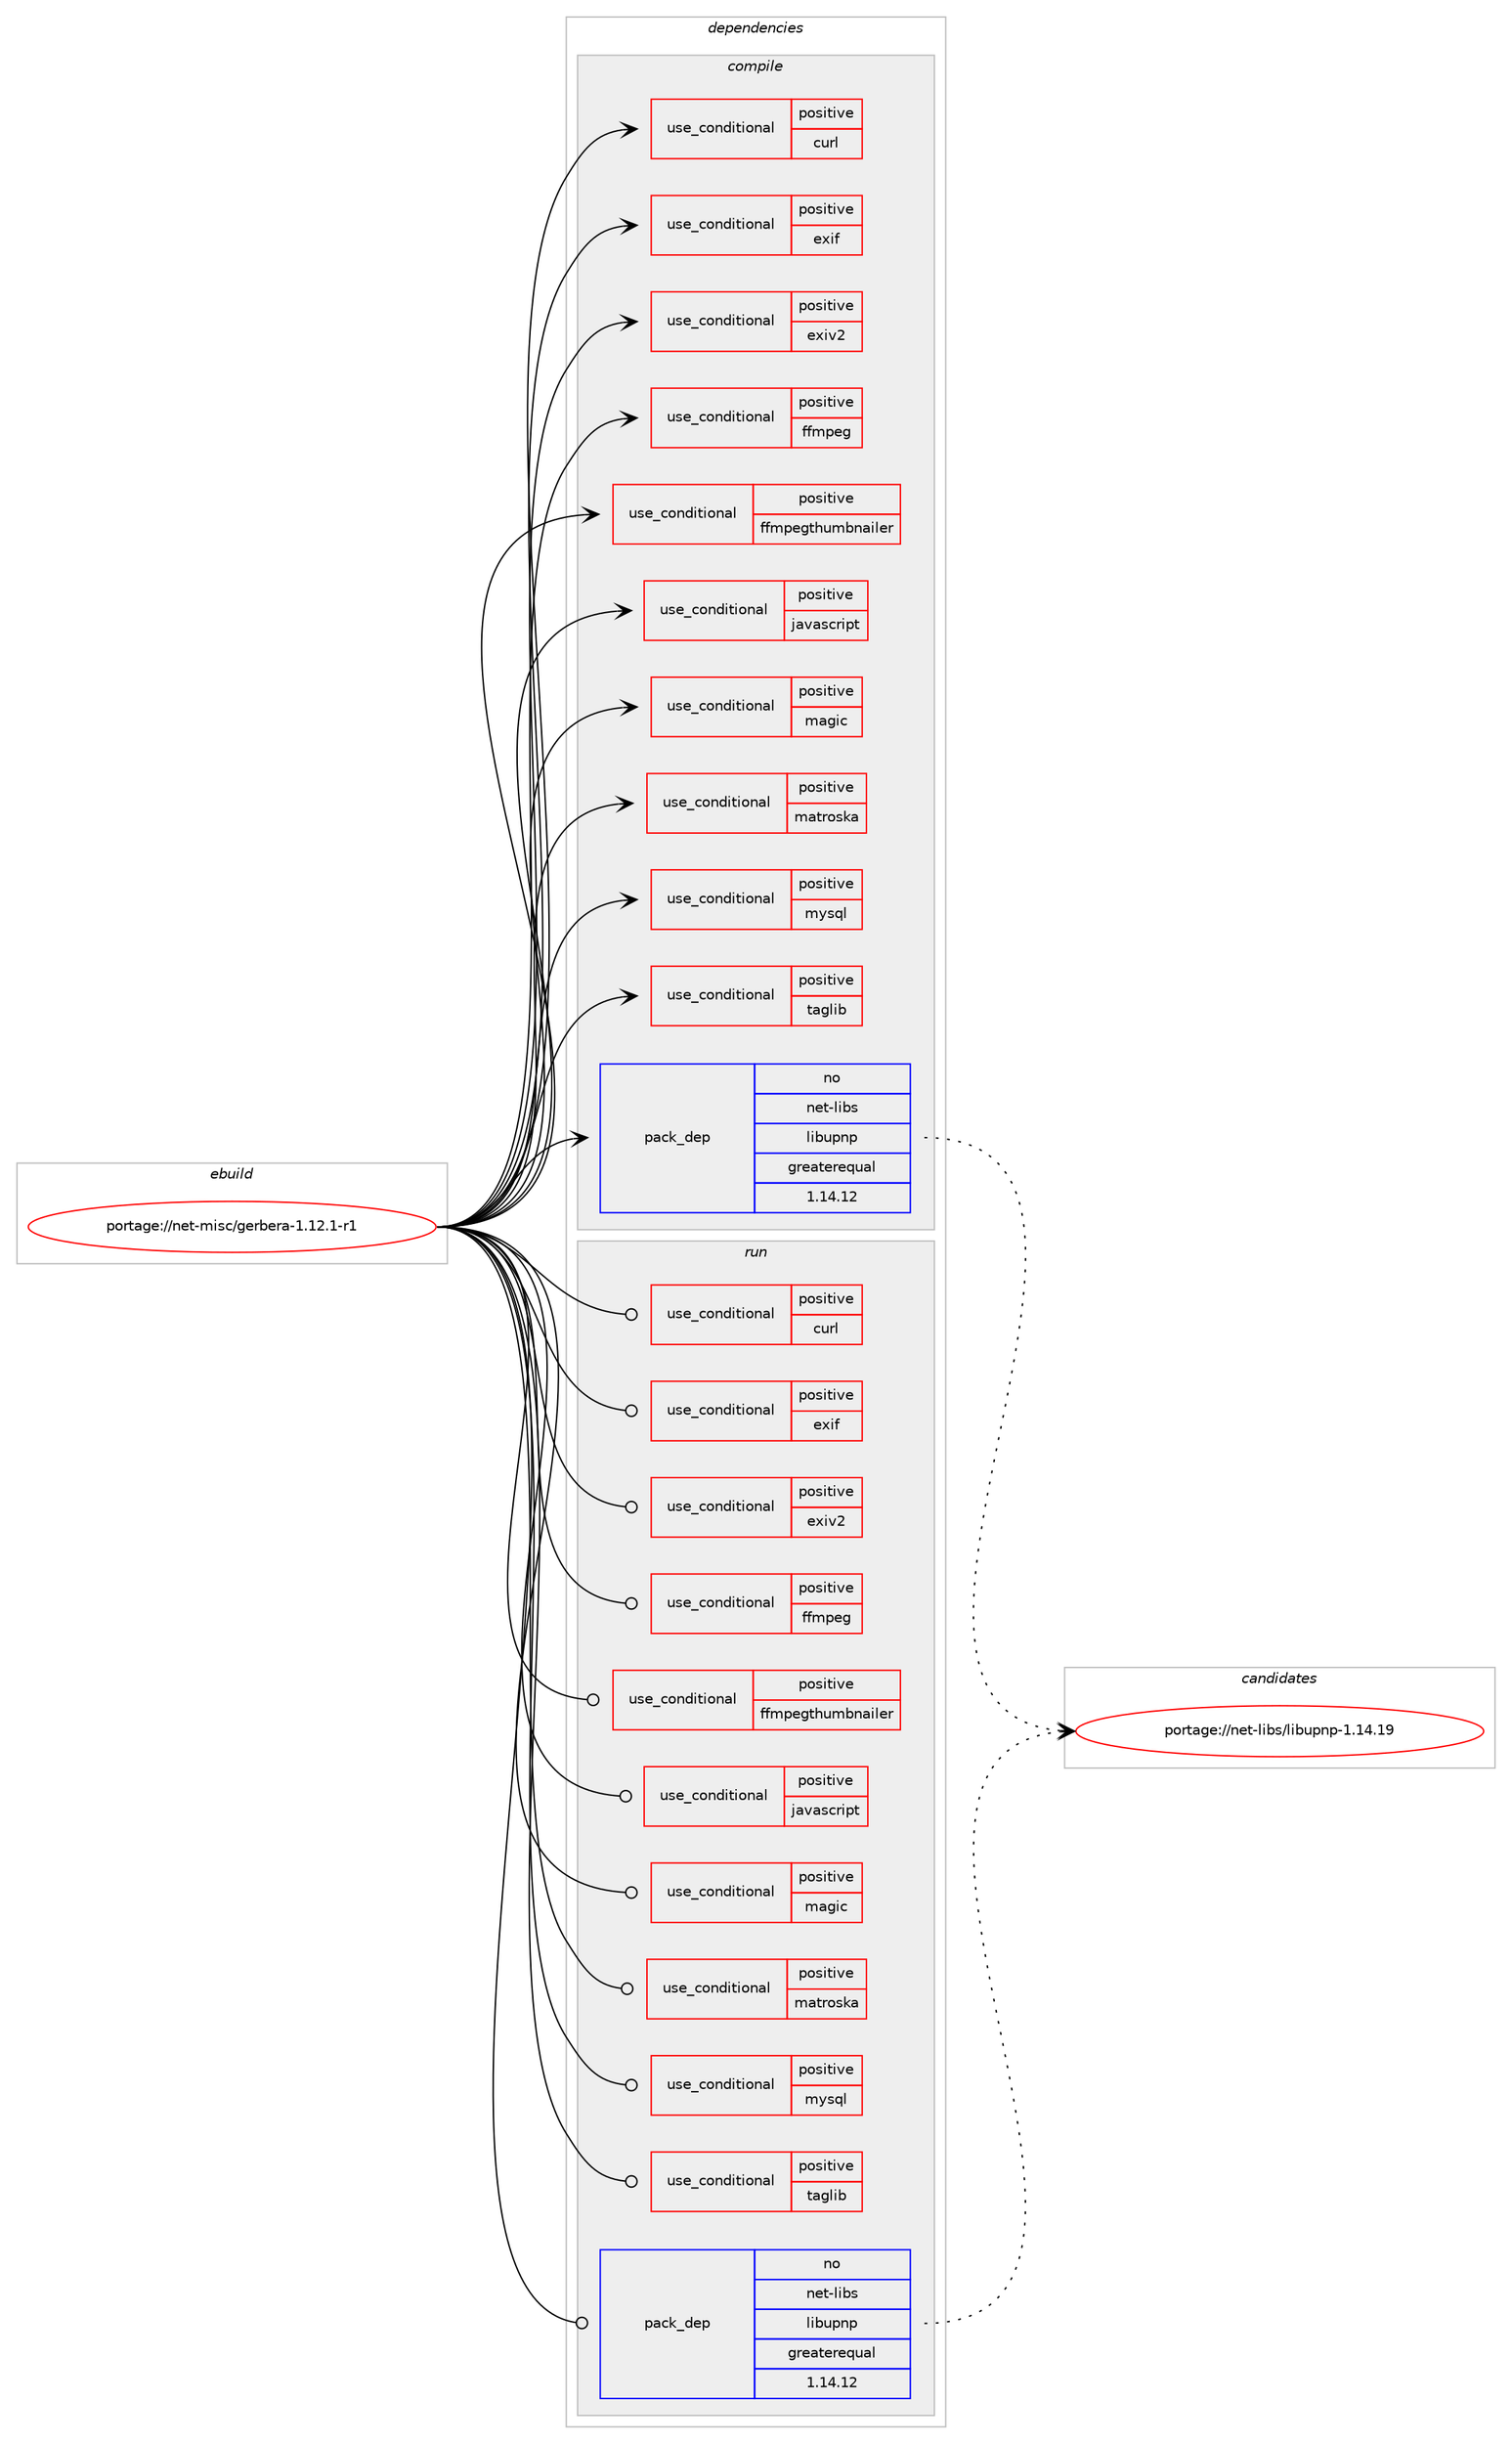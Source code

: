 digraph prolog {

# *************
# Graph options
# *************

newrank=true;
concentrate=true;
compound=true;
graph [rankdir=LR,fontname=Helvetica,fontsize=10,ranksep=1.5];#, ranksep=2.5, nodesep=0.2];
edge  [arrowhead=vee];
node  [fontname=Helvetica,fontsize=10];

# **********
# The ebuild
# **********

subgraph cluster_leftcol {
color=gray;
rank=same;
label=<<i>ebuild</i>>;
id [label="portage://net-misc/gerbera-1.12.1-r1", color=red, width=4, href="../net-misc/gerbera-1.12.1-r1.svg"];
}

# ****************
# The dependencies
# ****************

subgraph cluster_midcol {
color=gray;
label=<<i>dependencies</i>>;
subgraph cluster_compile {
fillcolor="#eeeeee";
style=filled;
label=<<i>compile</i>>;
subgraph cond95048 {
dependency188286 [label=<<TABLE BORDER="0" CELLBORDER="1" CELLSPACING="0" CELLPADDING="4"><TR><TD ROWSPAN="3" CELLPADDING="10">use_conditional</TD></TR><TR><TD>positive</TD></TR><TR><TD>curl</TD></TR></TABLE>>, shape=none, color=red];
# *** BEGIN UNKNOWN DEPENDENCY TYPE (TODO) ***
# dependency188286 -> package_dependency(portage://net-misc/gerbera-1.12.1-r1,install,no,net-misc,curl,none,[,,],[],[])
# *** END UNKNOWN DEPENDENCY TYPE (TODO) ***

}
id:e -> dependency188286:w [weight=20,style="solid",arrowhead="vee"];
subgraph cond95049 {
dependency188287 [label=<<TABLE BORDER="0" CELLBORDER="1" CELLSPACING="0" CELLPADDING="4"><TR><TD ROWSPAN="3" CELLPADDING="10">use_conditional</TD></TR><TR><TD>positive</TD></TR><TR><TD>exif</TD></TR></TABLE>>, shape=none, color=red];
# *** BEGIN UNKNOWN DEPENDENCY TYPE (TODO) ***
# dependency188287 -> package_dependency(portage://net-misc/gerbera-1.12.1-r1,install,no,media-libs,libexif,none,[,,],[],[])
# *** END UNKNOWN DEPENDENCY TYPE (TODO) ***

}
id:e -> dependency188287:w [weight=20,style="solid",arrowhead="vee"];
subgraph cond95050 {
dependency188288 [label=<<TABLE BORDER="0" CELLBORDER="1" CELLSPACING="0" CELLPADDING="4"><TR><TD ROWSPAN="3" CELLPADDING="10">use_conditional</TD></TR><TR><TD>positive</TD></TR><TR><TD>exiv2</TD></TR></TABLE>>, shape=none, color=red];
# *** BEGIN UNKNOWN DEPENDENCY TYPE (TODO) ***
# dependency188288 -> package_dependency(portage://net-misc/gerbera-1.12.1-r1,install,no,media-gfx,exiv2,none,[,,],any_same_slot,[])
# *** END UNKNOWN DEPENDENCY TYPE (TODO) ***

}
id:e -> dependency188288:w [weight=20,style="solid",arrowhead="vee"];
subgraph cond95051 {
dependency188289 [label=<<TABLE BORDER="0" CELLBORDER="1" CELLSPACING="0" CELLPADDING="4"><TR><TD ROWSPAN="3" CELLPADDING="10">use_conditional</TD></TR><TR><TD>positive</TD></TR><TR><TD>ffmpeg</TD></TR></TABLE>>, shape=none, color=red];
# *** BEGIN UNKNOWN DEPENDENCY TYPE (TODO) ***
# dependency188289 -> package_dependency(portage://net-misc/gerbera-1.12.1-r1,install,no,media-video,ffmpeg,none,[,,],any_same_slot,[])
# *** END UNKNOWN DEPENDENCY TYPE (TODO) ***

}
id:e -> dependency188289:w [weight=20,style="solid",arrowhead="vee"];
subgraph cond95052 {
dependency188290 [label=<<TABLE BORDER="0" CELLBORDER="1" CELLSPACING="0" CELLPADDING="4"><TR><TD ROWSPAN="3" CELLPADDING="10">use_conditional</TD></TR><TR><TD>positive</TD></TR><TR><TD>ffmpegthumbnailer</TD></TR></TABLE>>, shape=none, color=red];
# *** BEGIN UNKNOWN DEPENDENCY TYPE (TODO) ***
# dependency188290 -> package_dependency(portage://net-misc/gerbera-1.12.1-r1,install,no,media-video,ffmpegthumbnailer,none,[,,],[],[])
# *** END UNKNOWN DEPENDENCY TYPE (TODO) ***

}
id:e -> dependency188290:w [weight=20,style="solid",arrowhead="vee"];
subgraph cond95053 {
dependency188291 [label=<<TABLE BORDER="0" CELLBORDER="1" CELLSPACING="0" CELLPADDING="4"><TR><TD ROWSPAN="3" CELLPADDING="10">use_conditional</TD></TR><TR><TD>positive</TD></TR><TR><TD>javascript</TD></TR></TABLE>>, shape=none, color=red];
# *** BEGIN UNKNOWN DEPENDENCY TYPE (TODO) ***
# dependency188291 -> package_dependency(portage://net-misc/gerbera-1.12.1-r1,install,no,dev-lang,duktape,none,[,,],any_same_slot,[])
# *** END UNKNOWN DEPENDENCY TYPE (TODO) ***

}
id:e -> dependency188291:w [weight=20,style="solid",arrowhead="vee"];
subgraph cond95054 {
dependency188292 [label=<<TABLE BORDER="0" CELLBORDER="1" CELLSPACING="0" CELLPADDING="4"><TR><TD ROWSPAN="3" CELLPADDING="10">use_conditional</TD></TR><TR><TD>positive</TD></TR><TR><TD>magic</TD></TR></TABLE>>, shape=none, color=red];
# *** BEGIN UNKNOWN DEPENDENCY TYPE (TODO) ***
# dependency188292 -> package_dependency(portage://net-misc/gerbera-1.12.1-r1,install,no,sys-apps,file,none,[,,],[],[])
# *** END UNKNOWN DEPENDENCY TYPE (TODO) ***

}
id:e -> dependency188292:w [weight=20,style="solid",arrowhead="vee"];
subgraph cond95055 {
dependency188293 [label=<<TABLE BORDER="0" CELLBORDER="1" CELLSPACING="0" CELLPADDING="4"><TR><TD ROWSPAN="3" CELLPADDING="10">use_conditional</TD></TR><TR><TD>positive</TD></TR><TR><TD>matroska</TD></TR></TABLE>>, shape=none, color=red];
# *** BEGIN UNKNOWN DEPENDENCY TYPE (TODO) ***
# dependency188293 -> package_dependency(portage://net-misc/gerbera-1.12.1-r1,install,no,media-libs,libmatroska,none,[,,],any_same_slot,[])
# *** END UNKNOWN DEPENDENCY TYPE (TODO) ***

}
id:e -> dependency188293:w [weight=20,style="solid",arrowhead="vee"];
subgraph cond95056 {
dependency188294 [label=<<TABLE BORDER="0" CELLBORDER="1" CELLSPACING="0" CELLPADDING="4"><TR><TD ROWSPAN="3" CELLPADDING="10">use_conditional</TD></TR><TR><TD>positive</TD></TR><TR><TD>mysql</TD></TR></TABLE>>, shape=none, color=red];
# *** BEGIN UNKNOWN DEPENDENCY TYPE (TODO) ***
# dependency188294 -> package_dependency(portage://net-misc/gerbera-1.12.1-r1,install,no,dev-db,mysql-connector-c,none,[,,],[],[])
# *** END UNKNOWN DEPENDENCY TYPE (TODO) ***

}
id:e -> dependency188294:w [weight=20,style="solid",arrowhead="vee"];
subgraph cond95057 {
dependency188295 [label=<<TABLE BORDER="0" CELLBORDER="1" CELLSPACING="0" CELLPADDING="4"><TR><TD ROWSPAN="3" CELLPADDING="10">use_conditional</TD></TR><TR><TD>positive</TD></TR><TR><TD>taglib</TD></TR></TABLE>>, shape=none, color=red];
# *** BEGIN UNKNOWN DEPENDENCY TYPE (TODO) ***
# dependency188295 -> package_dependency(portage://net-misc/gerbera-1.12.1-r1,install,no,media-libs,taglib,none,[,,],[],[])
# *** END UNKNOWN DEPENDENCY TYPE (TODO) ***

}
id:e -> dependency188295:w [weight=20,style="solid",arrowhead="vee"];
# *** BEGIN UNKNOWN DEPENDENCY TYPE (TODO) ***
# id -> package_dependency(portage://net-misc/gerbera-1.12.1-r1,install,no,acct-user,gerbera,none,[,,],[],[])
# *** END UNKNOWN DEPENDENCY TYPE (TODO) ***

# *** BEGIN UNKNOWN DEPENDENCY TYPE (TODO) ***
# id -> package_dependency(portage://net-misc/gerbera-1.12.1-r1,install,no,dev-db,sqlite,none,[,,],[],[])
# *** END UNKNOWN DEPENDENCY TYPE (TODO) ***

# *** BEGIN UNKNOWN DEPENDENCY TYPE (TODO) ***
# id -> package_dependency(portage://net-misc/gerbera-1.12.1-r1,install,no,dev-libs,libebml,none,[,,],any_same_slot,[])
# *** END UNKNOWN DEPENDENCY TYPE (TODO) ***

# *** BEGIN UNKNOWN DEPENDENCY TYPE (TODO) ***
# id -> package_dependency(portage://net-misc/gerbera-1.12.1-r1,install,no,dev-libs,libfmt,none,[,,],any_same_slot,[])
# *** END UNKNOWN DEPENDENCY TYPE (TODO) ***

# *** BEGIN UNKNOWN DEPENDENCY TYPE (TODO) ***
# id -> package_dependency(portage://net-misc/gerbera-1.12.1-r1,install,no,dev-libs,pugixml,none,[,,],[],[])
# *** END UNKNOWN DEPENDENCY TYPE (TODO) ***

# *** BEGIN UNKNOWN DEPENDENCY TYPE (TODO) ***
# id -> package_dependency(portage://net-misc/gerbera-1.12.1-r1,install,no,dev-libs,spdlog,none,[,,],any_same_slot,[])
# *** END UNKNOWN DEPENDENCY TYPE (TODO) ***

subgraph pack90627 {
dependency188296 [label=<<TABLE BORDER="0" CELLBORDER="1" CELLSPACING="0" CELLPADDING="4" WIDTH="220"><TR><TD ROWSPAN="6" CELLPADDING="30">pack_dep</TD></TR><TR><TD WIDTH="110">no</TD></TR><TR><TD>net-libs</TD></TR><TR><TD>libupnp</TD></TR><TR><TD>greaterequal</TD></TR><TR><TD>1.14.12</TD></TR></TABLE>>, shape=none, color=blue];
}
id:e -> dependency188296:w [weight=20,style="solid",arrowhead="vee"];
# *** BEGIN UNKNOWN DEPENDENCY TYPE (TODO) ***
# id -> package_dependency(portage://net-misc/gerbera-1.12.1-r1,install,no,sys-apps,util-linux,none,[,,],[],[])
# *** END UNKNOWN DEPENDENCY TYPE (TODO) ***

# *** BEGIN UNKNOWN DEPENDENCY TYPE (TODO) ***
# id -> package_dependency(portage://net-misc/gerbera-1.12.1-r1,install,no,sys-libs,zlib,none,[,,],[],[])
# *** END UNKNOWN DEPENDENCY TYPE (TODO) ***

# *** BEGIN UNKNOWN DEPENDENCY TYPE (TODO) ***
# id -> package_dependency(portage://net-misc/gerbera-1.12.1-r1,install,no,virtual,libiconv,none,[,,],[],[])
# *** END UNKNOWN DEPENDENCY TYPE (TODO) ***

}
subgraph cluster_compileandrun {
fillcolor="#eeeeee";
style=filled;
label=<<i>compile and run</i>>;
}
subgraph cluster_run {
fillcolor="#eeeeee";
style=filled;
label=<<i>run</i>>;
subgraph cond95058 {
dependency188297 [label=<<TABLE BORDER="0" CELLBORDER="1" CELLSPACING="0" CELLPADDING="4"><TR><TD ROWSPAN="3" CELLPADDING="10">use_conditional</TD></TR><TR><TD>positive</TD></TR><TR><TD>curl</TD></TR></TABLE>>, shape=none, color=red];
# *** BEGIN UNKNOWN DEPENDENCY TYPE (TODO) ***
# dependency188297 -> package_dependency(portage://net-misc/gerbera-1.12.1-r1,run,no,net-misc,curl,none,[,,],[],[])
# *** END UNKNOWN DEPENDENCY TYPE (TODO) ***

}
id:e -> dependency188297:w [weight=20,style="solid",arrowhead="odot"];
subgraph cond95059 {
dependency188298 [label=<<TABLE BORDER="0" CELLBORDER="1" CELLSPACING="0" CELLPADDING="4"><TR><TD ROWSPAN="3" CELLPADDING="10">use_conditional</TD></TR><TR><TD>positive</TD></TR><TR><TD>exif</TD></TR></TABLE>>, shape=none, color=red];
# *** BEGIN UNKNOWN DEPENDENCY TYPE (TODO) ***
# dependency188298 -> package_dependency(portage://net-misc/gerbera-1.12.1-r1,run,no,media-libs,libexif,none,[,,],[],[])
# *** END UNKNOWN DEPENDENCY TYPE (TODO) ***

}
id:e -> dependency188298:w [weight=20,style="solid",arrowhead="odot"];
subgraph cond95060 {
dependency188299 [label=<<TABLE BORDER="0" CELLBORDER="1" CELLSPACING="0" CELLPADDING="4"><TR><TD ROWSPAN="3" CELLPADDING="10">use_conditional</TD></TR><TR><TD>positive</TD></TR><TR><TD>exiv2</TD></TR></TABLE>>, shape=none, color=red];
# *** BEGIN UNKNOWN DEPENDENCY TYPE (TODO) ***
# dependency188299 -> package_dependency(portage://net-misc/gerbera-1.12.1-r1,run,no,media-gfx,exiv2,none,[,,],any_same_slot,[])
# *** END UNKNOWN DEPENDENCY TYPE (TODO) ***

}
id:e -> dependency188299:w [weight=20,style="solid",arrowhead="odot"];
subgraph cond95061 {
dependency188300 [label=<<TABLE BORDER="0" CELLBORDER="1" CELLSPACING="0" CELLPADDING="4"><TR><TD ROWSPAN="3" CELLPADDING="10">use_conditional</TD></TR><TR><TD>positive</TD></TR><TR><TD>ffmpeg</TD></TR></TABLE>>, shape=none, color=red];
# *** BEGIN UNKNOWN DEPENDENCY TYPE (TODO) ***
# dependency188300 -> package_dependency(portage://net-misc/gerbera-1.12.1-r1,run,no,media-video,ffmpeg,none,[,,],any_same_slot,[])
# *** END UNKNOWN DEPENDENCY TYPE (TODO) ***

}
id:e -> dependency188300:w [weight=20,style="solid",arrowhead="odot"];
subgraph cond95062 {
dependency188301 [label=<<TABLE BORDER="0" CELLBORDER="1" CELLSPACING="0" CELLPADDING="4"><TR><TD ROWSPAN="3" CELLPADDING="10">use_conditional</TD></TR><TR><TD>positive</TD></TR><TR><TD>ffmpegthumbnailer</TD></TR></TABLE>>, shape=none, color=red];
# *** BEGIN UNKNOWN DEPENDENCY TYPE (TODO) ***
# dependency188301 -> package_dependency(portage://net-misc/gerbera-1.12.1-r1,run,no,media-video,ffmpegthumbnailer,none,[,,],[],[])
# *** END UNKNOWN DEPENDENCY TYPE (TODO) ***

}
id:e -> dependency188301:w [weight=20,style="solid",arrowhead="odot"];
subgraph cond95063 {
dependency188302 [label=<<TABLE BORDER="0" CELLBORDER="1" CELLSPACING="0" CELLPADDING="4"><TR><TD ROWSPAN="3" CELLPADDING="10">use_conditional</TD></TR><TR><TD>positive</TD></TR><TR><TD>javascript</TD></TR></TABLE>>, shape=none, color=red];
# *** BEGIN UNKNOWN DEPENDENCY TYPE (TODO) ***
# dependency188302 -> package_dependency(portage://net-misc/gerbera-1.12.1-r1,run,no,dev-lang,duktape,none,[,,],any_same_slot,[])
# *** END UNKNOWN DEPENDENCY TYPE (TODO) ***

}
id:e -> dependency188302:w [weight=20,style="solid",arrowhead="odot"];
subgraph cond95064 {
dependency188303 [label=<<TABLE BORDER="0" CELLBORDER="1" CELLSPACING="0" CELLPADDING="4"><TR><TD ROWSPAN="3" CELLPADDING="10">use_conditional</TD></TR><TR><TD>positive</TD></TR><TR><TD>magic</TD></TR></TABLE>>, shape=none, color=red];
# *** BEGIN UNKNOWN DEPENDENCY TYPE (TODO) ***
# dependency188303 -> package_dependency(portage://net-misc/gerbera-1.12.1-r1,run,no,sys-apps,file,none,[,,],[],[])
# *** END UNKNOWN DEPENDENCY TYPE (TODO) ***

}
id:e -> dependency188303:w [weight=20,style="solid",arrowhead="odot"];
subgraph cond95065 {
dependency188304 [label=<<TABLE BORDER="0" CELLBORDER="1" CELLSPACING="0" CELLPADDING="4"><TR><TD ROWSPAN="3" CELLPADDING="10">use_conditional</TD></TR><TR><TD>positive</TD></TR><TR><TD>matroska</TD></TR></TABLE>>, shape=none, color=red];
# *** BEGIN UNKNOWN DEPENDENCY TYPE (TODO) ***
# dependency188304 -> package_dependency(portage://net-misc/gerbera-1.12.1-r1,run,no,media-libs,libmatroska,none,[,,],any_same_slot,[])
# *** END UNKNOWN DEPENDENCY TYPE (TODO) ***

}
id:e -> dependency188304:w [weight=20,style="solid",arrowhead="odot"];
subgraph cond95066 {
dependency188305 [label=<<TABLE BORDER="0" CELLBORDER="1" CELLSPACING="0" CELLPADDING="4"><TR><TD ROWSPAN="3" CELLPADDING="10">use_conditional</TD></TR><TR><TD>positive</TD></TR><TR><TD>mysql</TD></TR></TABLE>>, shape=none, color=red];
# *** BEGIN UNKNOWN DEPENDENCY TYPE (TODO) ***
# dependency188305 -> package_dependency(portage://net-misc/gerbera-1.12.1-r1,run,no,dev-db,mysql-connector-c,none,[,,],[],[])
# *** END UNKNOWN DEPENDENCY TYPE (TODO) ***

}
id:e -> dependency188305:w [weight=20,style="solid",arrowhead="odot"];
subgraph cond95067 {
dependency188306 [label=<<TABLE BORDER="0" CELLBORDER="1" CELLSPACING="0" CELLPADDING="4"><TR><TD ROWSPAN="3" CELLPADDING="10">use_conditional</TD></TR><TR><TD>positive</TD></TR><TR><TD>taglib</TD></TR></TABLE>>, shape=none, color=red];
# *** BEGIN UNKNOWN DEPENDENCY TYPE (TODO) ***
# dependency188306 -> package_dependency(portage://net-misc/gerbera-1.12.1-r1,run,no,media-libs,taglib,none,[,,],[],[])
# *** END UNKNOWN DEPENDENCY TYPE (TODO) ***

}
id:e -> dependency188306:w [weight=20,style="solid",arrowhead="odot"];
# *** BEGIN UNKNOWN DEPENDENCY TYPE (TODO) ***
# id -> package_dependency(portage://net-misc/gerbera-1.12.1-r1,run,no,acct-user,gerbera,none,[,,],[],[])
# *** END UNKNOWN DEPENDENCY TYPE (TODO) ***

# *** BEGIN UNKNOWN DEPENDENCY TYPE (TODO) ***
# id -> package_dependency(portage://net-misc/gerbera-1.12.1-r1,run,no,dev-db,sqlite,none,[,,],[],[])
# *** END UNKNOWN DEPENDENCY TYPE (TODO) ***

# *** BEGIN UNKNOWN DEPENDENCY TYPE (TODO) ***
# id -> package_dependency(portage://net-misc/gerbera-1.12.1-r1,run,no,dev-libs,libebml,none,[,,],any_same_slot,[])
# *** END UNKNOWN DEPENDENCY TYPE (TODO) ***

# *** BEGIN UNKNOWN DEPENDENCY TYPE (TODO) ***
# id -> package_dependency(portage://net-misc/gerbera-1.12.1-r1,run,no,dev-libs,libfmt,none,[,,],any_same_slot,[])
# *** END UNKNOWN DEPENDENCY TYPE (TODO) ***

# *** BEGIN UNKNOWN DEPENDENCY TYPE (TODO) ***
# id -> package_dependency(portage://net-misc/gerbera-1.12.1-r1,run,no,dev-libs,pugixml,none,[,,],[],[])
# *** END UNKNOWN DEPENDENCY TYPE (TODO) ***

# *** BEGIN UNKNOWN DEPENDENCY TYPE (TODO) ***
# id -> package_dependency(portage://net-misc/gerbera-1.12.1-r1,run,no,dev-libs,spdlog,none,[,,],any_same_slot,[])
# *** END UNKNOWN DEPENDENCY TYPE (TODO) ***

subgraph pack90628 {
dependency188307 [label=<<TABLE BORDER="0" CELLBORDER="1" CELLSPACING="0" CELLPADDING="4" WIDTH="220"><TR><TD ROWSPAN="6" CELLPADDING="30">pack_dep</TD></TR><TR><TD WIDTH="110">no</TD></TR><TR><TD>net-libs</TD></TR><TR><TD>libupnp</TD></TR><TR><TD>greaterequal</TD></TR><TR><TD>1.14.12</TD></TR></TABLE>>, shape=none, color=blue];
}
id:e -> dependency188307:w [weight=20,style="solid",arrowhead="odot"];
# *** BEGIN UNKNOWN DEPENDENCY TYPE (TODO) ***
# id -> package_dependency(portage://net-misc/gerbera-1.12.1-r1,run,no,sys-apps,util-linux,none,[,,],[],[])
# *** END UNKNOWN DEPENDENCY TYPE (TODO) ***

# *** BEGIN UNKNOWN DEPENDENCY TYPE (TODO) ***
# id -> package_dependency(portage://net-misc/gerbera-1.12.1-r1,run,no,sys-libs,zlib,none,[,,],[],[])
# *** END UNKNOWN DEPENDENCY TYPE (TODO) ***

# *** BEGIN UNKNOWN DEPENDENCY TYPE (TODO) ***
# id -> package_dependency(portage://net-misc/gerbera-1.12.1-r1,run,no,virtual,libiconv,none,[,,],[],[])
# *** END UNKNOWN DEPENDENCY TYPE (TODO) ***

}
}

# **************
# The candidates
# **************

subgraph cluster_choices {
rank=same;
color=gray;
label=<<i>candidates</i>>;

subgraph choice90627 {
color=black;
nodesep=1;
choice110101116451081059811547108105981171121101124549464952464957 [label="portage://net-libs/libupnp-1.14.19", color=red, width=4,href="../net-libs/libupnp-1.14.19.svg"];
dependency188296:e -> choice110101116451081059811547108105981171121101124549464952464957:w [style=dotted,weight="100"];
}
subgraph choice90628 {
color=black;
nodesep=1;
choice110101116451081059811547108105981171121101124549464952464957 [label="portage://net-libs/libupnp-1.14.19", color=red, width=4,href="../net-libs/libupnp-1.14.19.svg"];
dependency188307:e -> choice110101116451081059811547108105981171121101124549464952464957:w [style=dotted,weight="100"];
}
}

}
